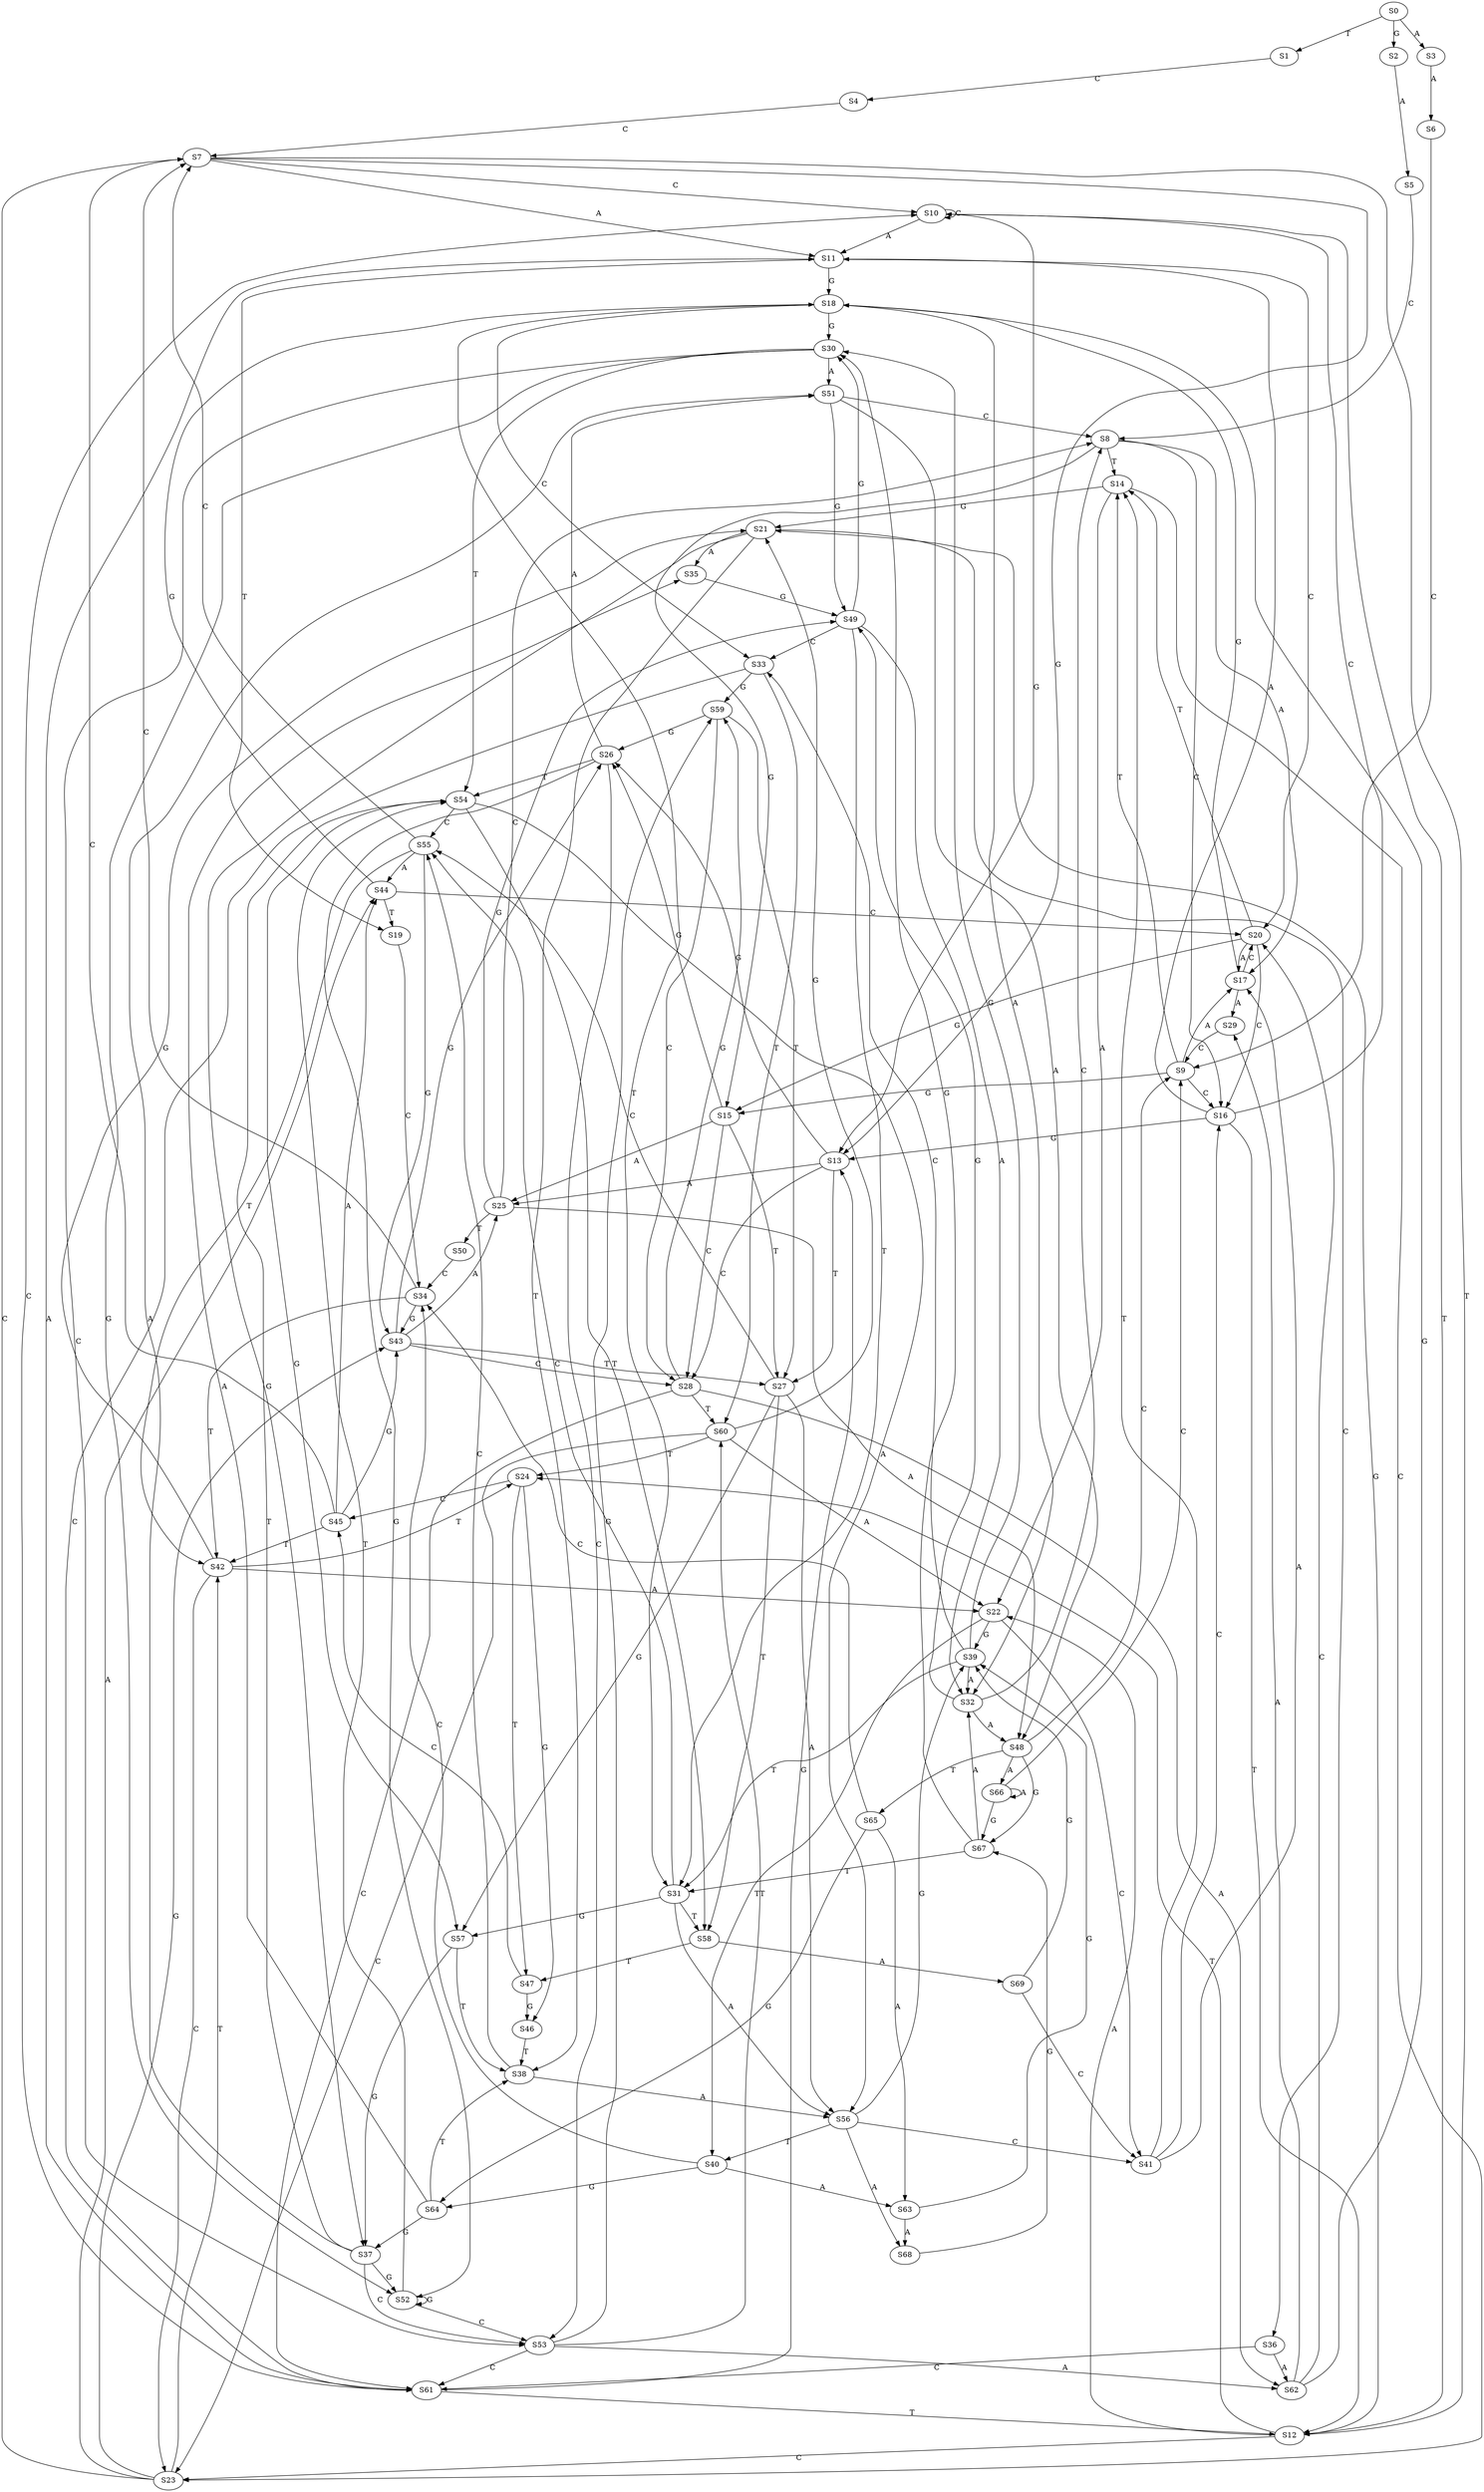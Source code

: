 strict digraph  {
	S0 -> S1 [ label = T ];
	S0 -> S2 [ label = G ];
	S0 -> S3 [ label = A ];
	S1 -> S4 [ label = C ];
	S2 -> S5 [ label = A ];
	S3 -> S6 [ label = A ];
	S4 -> S7 [ label = C ];
	S5 -> S8 [ label = C ];
	S6 -> S9 [ label = C ];
	S7 -> S10 [ label = C ];
	S7 -> S11 [ label = A ];
	S7 -> S12 [ label = T ];
	S7 -> S13 [ label = G ];
	S8 -> S14 [ label = T ];
	S8 -> S15 [ label = G ];
	S8 -> S16 [ label = C ];
	S8 -> S17 [ label = A ];
	S9 -> S17 [ label = A ];
	S9 -> S16 [ label = C ];
	S9 -> S15 [ label = G ];
	S9 -> S14 [ label = T ];
	S10 -> S13 [ label = G ];
	S10 -> S10 [ label = C ];
	S10 -> S11 [ label = A ];
	S10 -> S12 [ label = T ];
	S11 -> S18 [ label = G ];
	S11 -> S19 [ label = T ];
	S11 -> S20 [ label = C ];
	S12 -> S21 [ label = G ];
	S12 -> S22 [ label = A ];
	S12 -> S23 [ label = C ];
	S12 -> S24 [ label = T ];
	S13 -> S25 [ label = A ];
	S13 -> S26 [ label = G ];
	S13 -> S27 [ label = T ];
	S13 -> S28 [ label = C ];
	S14 -> S22 [ label = A ];
	S14 -> S23 [ label = C ];
	S14 -> S21 [ label = G ];
	S15 -> S26 [ label = G ];
	S15 -> S25 [ label = A ];
	S15 -> S28 [ label = C ];
	S15 -> S27 [ label = T ];
	S16 -> S10 [ label = C ];
	S16 -> S11 [ label = A ];
	S16 -> S12 [ label = T ];
	S16 -> S13 [ label = G ];
	S17 -> S18 [ label = G ];
	S17 -> S20 [ label = C ];
	S17 -> S29 [ label = A ];
	S18 -> S30 [ label = G ];
	S18 -> S31 [ label = T ];
	S18 -> S32 [ label = A ];
	S18 -> S33 [ label = C ];
	S19 -> S34 [ label = C ];
	S20 -> S14 [ label = T ];
	S20 -> S16 [ label = C ];
	S20 -> S17 [ label = A ];
	S20 -> S15 [ label = G ];
	S21 -> S35 [ label = A ];
	S21 -> S36 [ label = C ];
	S21 -> S37 [ label = G ];
	S21 -> S38 [ label = T ];
	S22 -> S39 [ label = G ];
	S22 -> S40 [ label = T ];
	S22 -> S41 [ label = C ];
	S23 -> S42 [ label = T ];
	S23 -> S43 [ label = G ];
	S23 -> S7 [ label = C ];
	S23 -> S44 [ label = A ];
	S24 -> S45 [ label = C ];
	S24 -> S46 [ label = G ];
	S24 -> S47 [ label = T ];
	S25 -> S48 [ label = A ];
	S25 -> S8 [ label = C ];
	S25 -> S49 [ label = G ];
	S25 -> S50 [ label = T ];
	S26 -> S51 [ label = A ];
	S26 -> S52 [ label = G ];
	S26 -> S53 [ label = C ];
	S26 -> S54 [ label = T ];
	S27 -> S55 [ label = C ];
	S27 -> S56 [ label = A ];
	S27 -> S57 [ label = G ];
	S27 -> S58 [ label = T ];
	S28 -> S59 [ label = G ];
	S28 -> S60 [ label = T ];
	S28 -> S61 [ label = C ];
	S28 -> S62 [ label = A ];
	S29 -> S9 [ label = C ];
	S30 -> S51 [ label = A ];
	S30 -> S52 [ label = G ];
	S30 -> S54 [ label = T ];
	S30 -> S53 [ label = C ];
	S31 -> S56 [ label = A ];
	S31 -> S55 [ label = C ];
	S31 -> S57 [ label = G ];
	S31 -> S58 [ label = T ];
	S32 -> S48 [ label = A ];
	S32 -> S8 [ label = C ];
	S32 -> S49 [ label = G ];
	S33 -> S61 [ label = C ];
	S33 -> S60 [ label = T ];
	S33 -> S59 [ label = G ];
	S34 -> S7 [ label = C ];
	S34 -> S43 [ label = G ];
	S34 -> S42 [ label = T ];
	S35 -> S49 [ label = G ];
	S36 -> S61 [ label = C ];
	S36 -> S62 [ label = A ];
	S37 -> S52 [ label = G ];
	S37 -> S53 [ label = C ];
	S37 -> S54 [ label = T ];
	S37 -> S51 [ label = A ];
	S38 -> S55 [ label = C ];
	S38 -> S56 [ label = A ];
	S39 -> S31 [ label = T ];
	S39 -> S32 [ label = A ];
	S39 -> S33 [ label = C ];
	S39 -> S30 [ label = G ];
	S40 -> S34 [ label = C ];
	S40 -> S63 [ label = A ];
	S40 -> S64 [ label = G ];
	S41 -> S16 [ label = C ];
	S41 -> S14 [ label = T ];
	S41 -> S17 [ label = A ];
	S42 -> S21 [ label = G ];
	S42 -> S23 [ label = C ];
	S42 -> S22 [ label = A ];
	S42 -> S24 [ label = T ];
	S43 -> S26 [ label = G ];
	S43 -> S27 [ label = T ];
	S43 -> S28 [ label = C ];
	S43 -> S25 [ label = A ];
	S44 -> S19 [ label = T ];
	S44 -> S20 [ label = C ];
	S44 -> S18 [ label = G ];
	S45 -> S44 [ label = A ];
	S45 -> S42 [ label = T ];
	S45 -> S7 [ label = C ];
	S45 -> S43 [ label = G ];
	S46 -> S38 [ label = T ];
	S47 -> S46 [ label = G ];
	S47 -> S45 [ label = C ];
	S48 -> S65 [ label = T ];
	S48 -> S9 [ label = C ];
	S48 -> S66 [ label = A ];
	S48 -> S67 [ label = G ];
	S49 -> S31 [ label = T ];
	S49 -> S32 [ label = A ];
	S49 -> S30 [ label = G ];
	S49 -> S33 [ label = C ];
	S50 -> S34 [ label = C ];
	S51 -> S48 [ label = A ];
	S51 -> S8 [ label = C ];
	S51 -> S49 [ label = G ];
	S52 -> S54 [ label = T ];
	S52 -> S53 [ label = C ];
	S52 -> S52 [ label = G ];
	S53 -> S60 [ label = T ];
	S53 -> S61 [ label = C ];
	S53 -> S59 [ label = G ];
	S53 -> S62 [ label = A ];
	S54 -> S56 [ label = A ];
	S54 -> S55 [ label = C ];
	S54 -> S57 [ label = G ];
	S54 -> S58 [ label = T ];
	S55 -> S42 [ label = T ];
	S55 -> S43 [ label = G ];
	S55 -> S44 [ label = A ];
	S55 -> S7 [ label = C ];
	S56 -> S40 [ label = T ];
	S56 -> S39 [ label = G ];
	S56 -> S68 [ label = A ];
	S56 -> S41 [ label = C ];
	S57 -> S38 [ label = T ];
	S57 -> S37 [ label = G ];
	S58 -> S69 [ label = A ];
	S58 -> S47 [ label = T ];
	S59 -> S26 [ label = G ];
	S59 -> S28 [ label = C ];
	S59 -> S27 [ label = T ];
	S60 -> S22 [ label = A ];
	S60 -> S23 [ label = C ];
	S60 -> S24 [ label = T ];
	S60 -> S21 [ label = G ];
	S61 -> S13 [ label = G ];
	S61 -> S11 [ label = A ];
	S61 -> S12 [ label = T ];
	S61 -> S10 [ label = C ];
	S62 -> S18 [ label = G ];
	S62 -> S29 [ label = A ];
	S62 -> S20 [ label = C ];
	S63 -> S39 [ label = G ];
	S63 -> S68 [ label = A ];
	S64 -> S37 [ label = G ];
	S64 -> S35 [ label = A ];
	S64 -> S38 [ label = T ];
	S65 -> S63 [ label = A ];
	S65 -> S34 [ label = C ];
	S65 -> S64 [ label = G ];
	S66 -> S67 [ label = G ];
	S66 -> S9 [ label = C ];
	S66 -> S66 [ label = A ];
	S67 -> S31 [ label = T ];
	S67 -> S32 [ label = A ];
	S67 -> S30 [ label = G ];
	S68 -> S67 [ label = G ];
	S69 -> S41 [ label = C ];
	S69 -> S39 [ label = G ];
}
